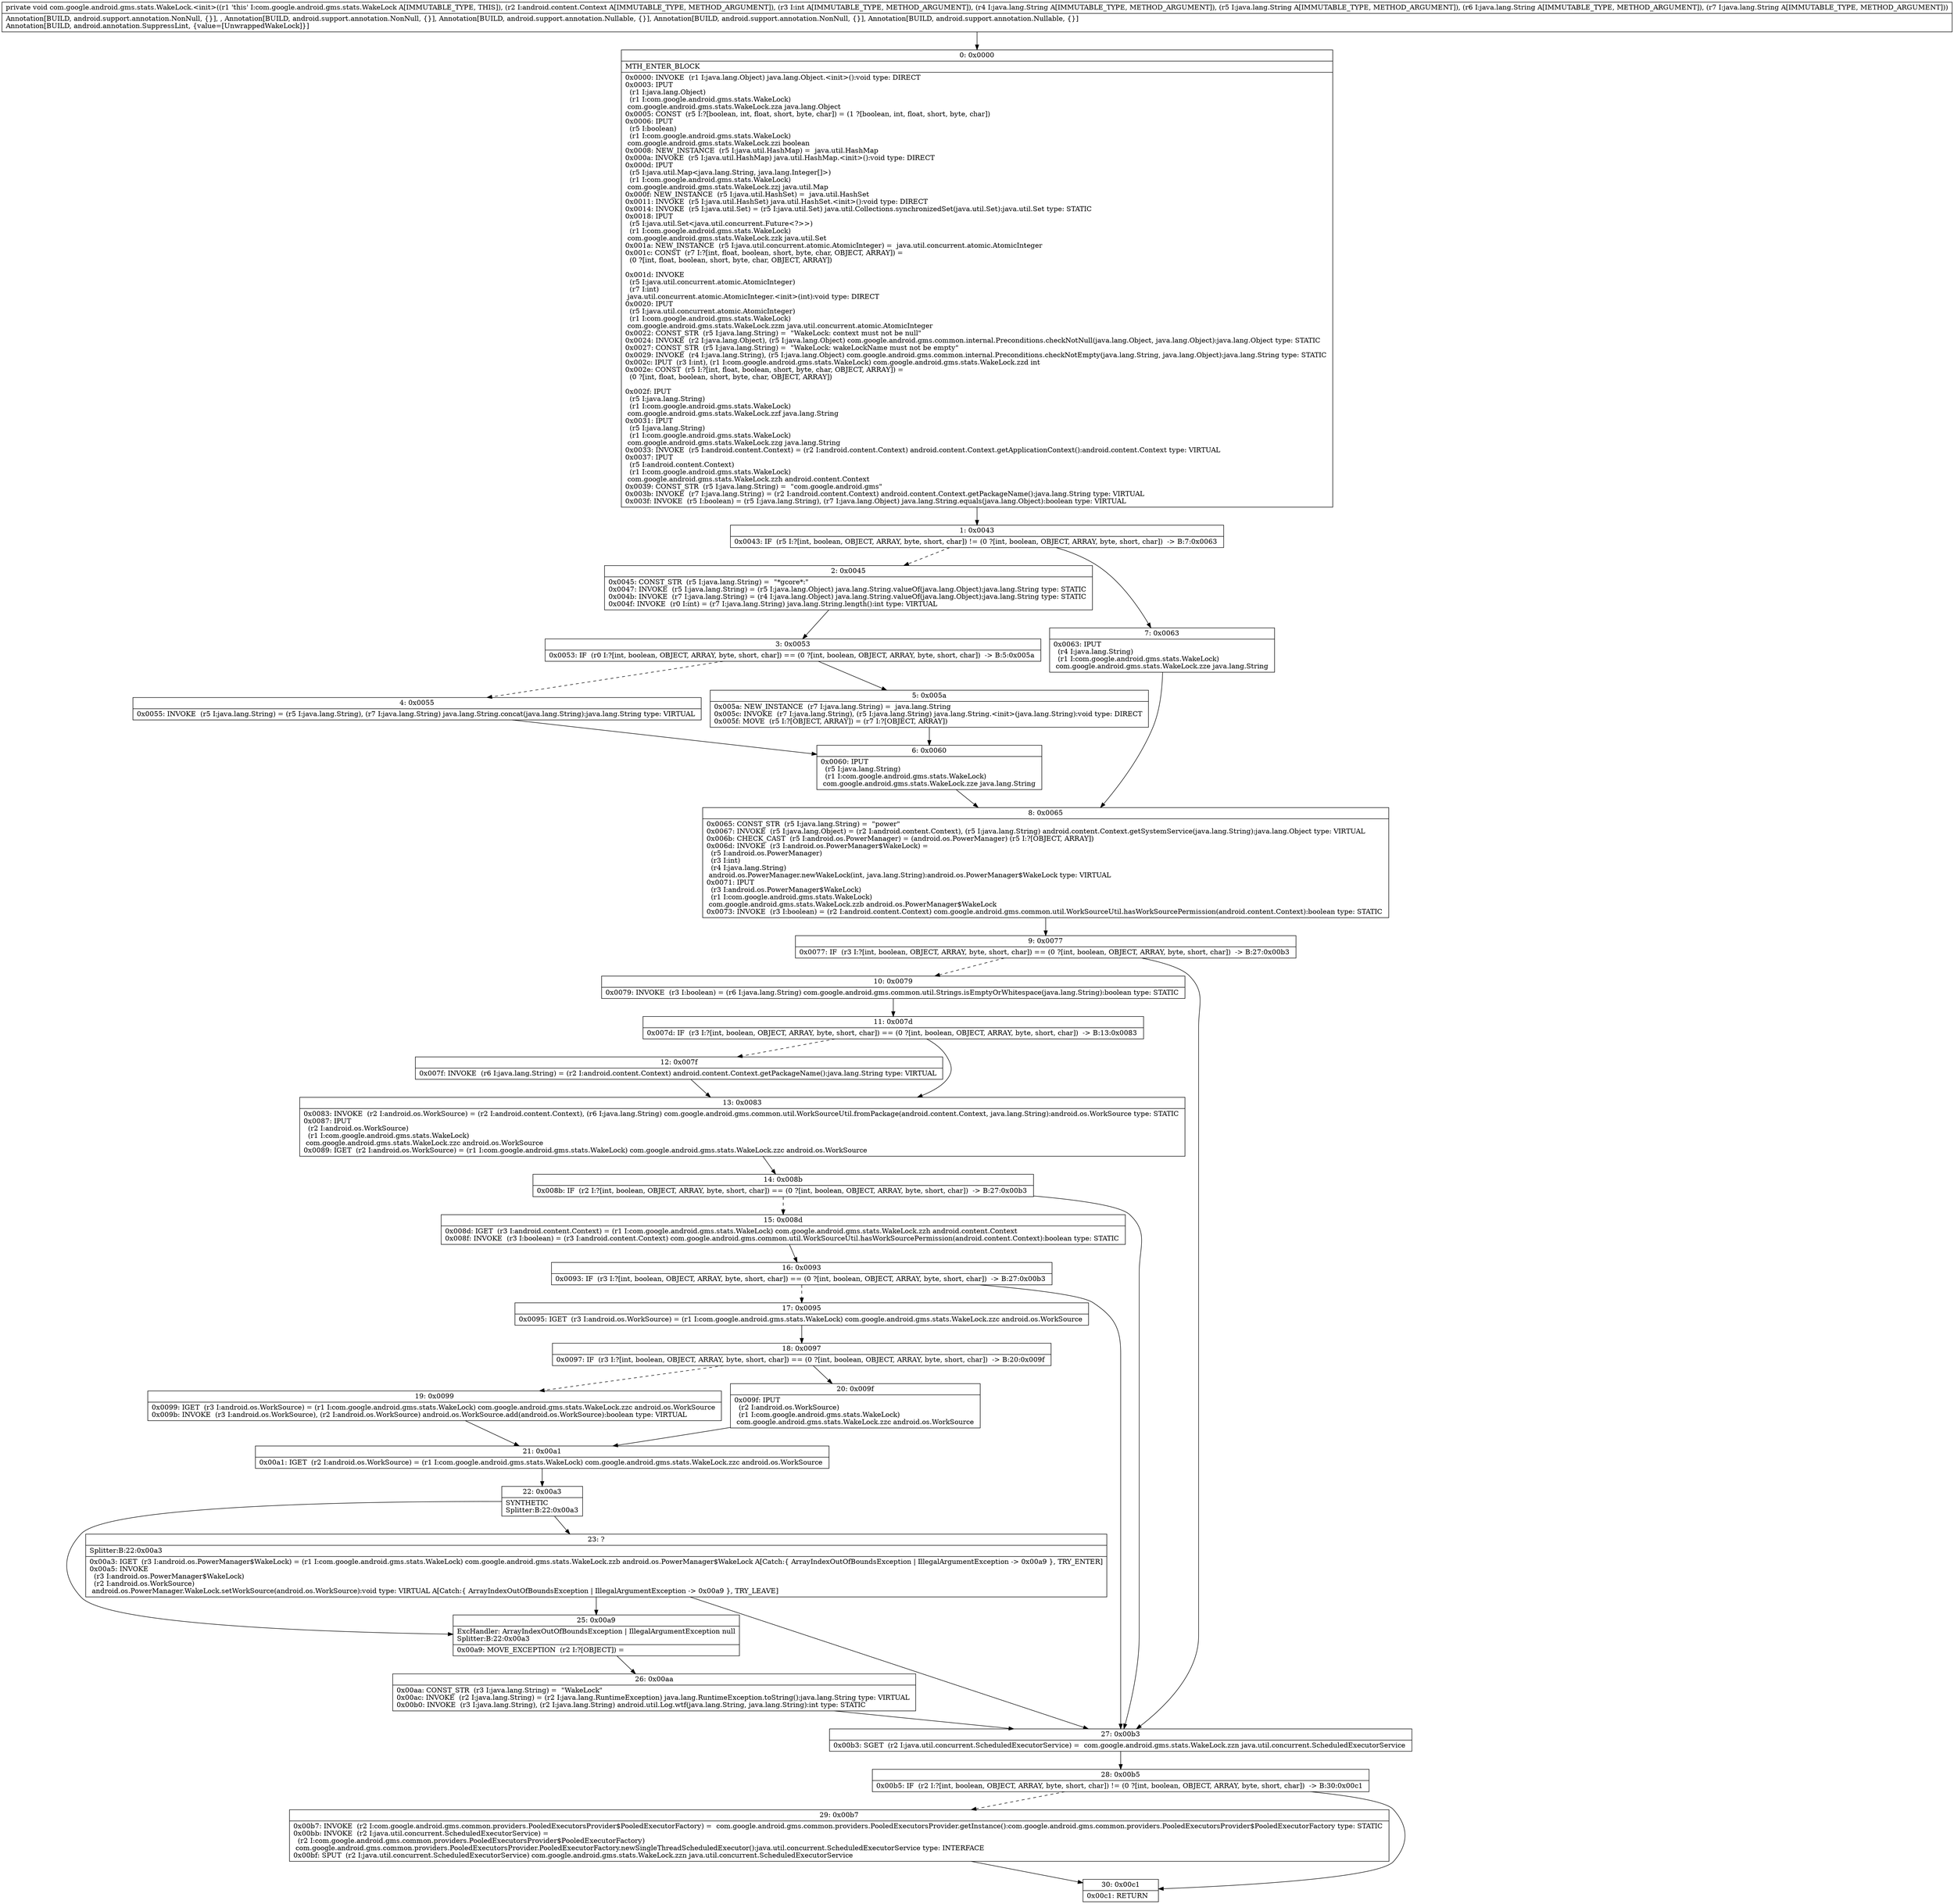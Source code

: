 digraph "CFG forcom.google.android.gms.stats.WakeLock.\<init\>(Landroid\/content\/Context;ILjava\/lang\/String;Ljava\/lang\/String;Ljava\/lang\/String;Ljava\/lang\/String;)V" {
Node_0 [shape=record,label="{0\:\ 0x0000|MTH_ENTER_BLOCK\l|0x0000: INVOKE  (r1 I:java.lang.Object) java.lang.Object.\<init\>():void type: DIRECT \l0x0003: IPUT  \l  (r1 I:java.lang.Object)\l  (r1 I:com.google.android.gms.stats.WakeLock)\l com.google.android.gms.stats.WakeLock.zza java.lang.Object \l0x0005: CONST  (r5 I:?[boolean, int, float, short, byte, char]) = (1 ?[boolean, int, float, short, byte, char]) \l0x0006: IPUT  \l  (r5 I:boolean)\l  (r1 I:com.google.android.gms.stats.WakeLock)\l com.google.android.gms.stats.WakeLock.zzi boolean \l0x0008: NEW_INSTANCE  (r5 I:java.util.HashMap) =  java.util.HashMap \l0x000a: INVOKE  (r5 I:java.util.HashMap) java.util.HashMap.\<init\>():void type: DIRECT \l0x000d: IPUT  \l  (r5 I:java.util.Map\<java.lang.String, java.lang.Integer[]\>)\l  (r1 I:com.google.android.gms.stats.WakeLock)\l com.google.android.gms.stats.WakeLock.zzj java.util.Map \l0x000f: NEW_INSTANCE  (r5 I:java.util.HashSet) =  java.util.HashSet \l0x0011: INVOKE  (r5 I:java.util.HashSet) java.util.HashSet.\<init\>():void type: DIRECT \l0x0014: INVOKE  (r5 I:java.util.Set) = (r5 I:java.util.Set) java.util.Collections.synchronizedSet(java.util.Set):java.util.Set type: STATIC \l0x0018: IPUT  \l  (r5 I:java.util.Set\<java.util.concurrent.Future\<?\>\>)\l  (r1 I:com.google.android.gms.stats.WakeLock)\l com.google.android.gms.stats.WakeLock.zzk java.util.Set \l0x001a: NEW_INSTANCE  (r5 I:java.util.concurrent.atomic.AtomicInteger) =  java.util.concurrent.atomic.AtomicInteger \l0x001c: CONST  (r7 I:?[int, float, boolean, short, byte, char, OBJECT, ARRAY]) = \l  (0 ?[int, float, boolean, short, byte, char, OBJECT, ARRAY])\l \l0x001d: INVOKE  \l  (r5 I:java.util.concurrent.atomic.AtomicInteger)\l  (r7 I:int)\l java.util.concurrent.atomic.AtomicInteger.\<init\>(int):void type: DIRECT \l0x0020: IPUT  \l  (r5 I:java.util.concurrent.atomic.AtomicInteger)\l  (r1 I:com.google.android.gms.stats.WakeLock)\l com.google.android.gms.stats.WakeLock.zzm java.util.concurrent.atomic.AtomicInteger \l0x0022: CONST_STR  (r5 I:java.lang.String) =  \"WakeLock: context must not be null\" \l0x0024: INVOKE  (r2 I:java.lang.Object), (r5 I:java.lang.Object) com.google.android.gms.common.internal.Preconditions.checkNotNull(java.lang.Object, java.lang.Object):java.lang.Object type: STATIC \l0x0027: CONST_STR  (r5 I:java.lang.String) =  \"WakeLock: wakeLockName must not be empty\" \l0x0029: INVOKE  (r4 I:java.lang.String), (r5 I:java.lang.Object) com.google.android.gms.common.internal.Preconditions.checkNotEmpty(java.lang.String, java.lang.Object):java.lang.String type: STATIC \l0x002c: IPUT  (r3 I:int), (r1 I:com.google.android.gms.stats.WakeLock) com.google.android.gms.stats.WakeLock.zzd int \l0x002e: CONST  (r5 I:?[int, float, boolean, short, byte, char, OBJECT, ARRAY]) = \l  (0 ?[int, float, boolean, short, byte, char, OBJECT, ARRAY])\l \l0x002f: IPUT  \l  (r5 I:java.lang.String)\l  (r1 I:com.google.android.gms.stats.WakeLock)\l com.google.android.gms.stats.WakeLock.zzf java.lang.String \l0x0031: IPUT  \l  (r5 I:java.lang.String)\l  (r1 I:com.google.android.gms.stats.WakeLock)\l com.google.android.gms.stats.WakeLock.zzg java.lang.String \l0x0033: INVOKE  (r5 I:android.content.Context) = (r2 I:android.content.Context) android.content.Context.getApplicationContext():android.content.Context type: VIRTUAL \l0x0037: IPUT  \l  (r5 I:android.content.Context)\l  (r1 I:com.google.android.gms.stats.WakeLock)\l com.google.android.gms.stats.WakeLock.zzh android.content.Context \l0x0039: CONST_STR  (r5 I:java.lang.String) =  \"com.google.android.gms\" \l0x003b: INVOKE  (r7 I:java.lang.String) = (r2 I:android.content.Context) android.content.Context.getPackageName():java.lang.String type: VIRTUAL \l0x003f: INVOKE  (r5 I:boolean) = (r5 I:java.lang.String), (r7 I:java.lang.Object) java.lang.String.equals(java.lang.Object):boolean type: VIRTUAL \l}"];
Node_1 [shape=record,label="{1\:\ 0x0043|0x0043: IF  (r5 I:?[int, boolean, OBJECT, ARRAY, byte, short, char]) != (0 ?[int, boolean, OBJECT, ARRAY, byte, short, char])  \-\> B:7:0x0063 \l}"];
Node_2 [shape=record,label="{2\:\ 0x0045|0x0045: CONST_STR  (r5 I:java.lang.String) =  \"*gcore*:\" \l0x0047: INVOKE  (r5 I:java.lang.String) = (r5 I:java.lang.Object) java.lang.String.valueOf(java.lang.Object):java.lang.String type: STATIC \l0x004b: INVOKE  (r7 I:java.lang.String) = (r4 I:java.lang.Object) java.lang.String.valueOf(java.lang.Object):java.lang.String type: STATIC \l0x004f: INVOKE  (r0 I:int) = (r7 I:java.lang.String) java.lang.String.length():int type: VIRTUAL \l}"];
Node_3 [shape=record,label="{3\:\ 0x0053|0x0053: IF  (r0 I:?[int, boolean, OBJECT, ARRAY, byte, short, char]) == (0 ?[int, boolean, OBJECT, ARRAY, byte, short, char])  \-\> B:5:0x005a \l}"];
Node_4 [shape=record,label="{4\:\ 0x0055|0x0055: INVOKE  (r5 I:java.lang.String) = (r5 I:java.lang.String), (r7 I:java.lang.String) java.lang.String.concat(java.lang.String):java.lang.String type: VIRTUAL \l}"];
Node_5 [shape=record,label="{5\:\ 0x005a|0x005a: NEW_INSTANCE  (r7 I:java.lang.String) =  java.lang.String \l0x005c: INVOKE  (r7 I:java.lang.String), (r5 I:java.lang.String) java.lang.String.\<init\>(java.lang.String):void type: DIRECT \l0x005f: MOVE  (r5 I:?[OBJECT, ARRAY]) = (r7 I:?[OBJECT, ARRAY]) \l}"];
Node_6 [shape=record,label="{6\:\ 0x0060|0x0060: IPUT  \l  (r5 I:java.lang.String)\l  (r1 I:com.google.android.gms.stats.WakeLock)\l com.google.android.gms.stats.WakeLock.zze java.lang.String \l}"];
Node_7 [shape=record,label="{7\:\ 0x0063|0x0063: IPUT  \l  (r4 I:java.lang.String)\l  (r1 I:com.google.android.gms.stats.WakeLock)\l com.google.android.gms.stats.WakeLock.zze java.lang.String \l}"];
Node_8 [shape=record,label="{8\:\ 0x0065|0x0065: CONST_STR  (r5 I:java.lang.String) =  \"power\" \l0x0067: INVOKE  (r5 I:java.lang.Object) = (r2 I:android.content.Context), (r5 I:java.lang.String) android.content.Context.getSystemService(java.lang.String):java.lang.Object type: VIRTUAL \l0x006b: CHECK_CAST  (r5 I:android.os.PowerManager) = (android.os.PowerManager) (r5 I:?[OBJECT, ARRAY]) \l0x006d: INVOKE  (r3 I:android.os.PowerManager$WakeLock) = \l  (r5 I:android.os.PowerManager)\l  (r3 I:int)\l  (r4 I:java.lang.String)\l android.os.PowerManager.newWakeLock(int, java.lang.String):android.os.PowerManager$WakeLock type: VIRTUAL \l0x0071: IPUT  \l  (r3 I:android.os.PowerManager$WakeLock)\l  (r1 I:com.google.android.gms.stats.WakeLock)\l com.google.android.gms.stats.WakeLock.zzb android.os.PowerManager$WakeLock \l0x0073: INVOKE  (r3 I:boolean) = (r2 I:android.content.Context) com.google.android.gms.common.util.WorkSourceUtil.hasWorkSourcePermission(android.content.Context):boolean type: STATIC \l}"];
Node_9 [shape=record,label="{9\:\ 0x0077|0x0077: IF  (r3 I:?[int, boolean, OBJECT, ARRAY, byte, short, char]) == (0 ?[int, boolean, OBJECT, ARRAY, byte, short, char])  \-\> B:27:0x00b3 \l}"];
Node_10 [shape=record,label="{10\:\ 0x0079|0x0079: INVOKE  (r3 I:boolean) = (r6 I:java.lang.String) com.google.android.gms.common.util.Strings.isEmptyOrWhitespace(java.lang.String):boolean type: STATIC \l}"];
Node_11 [shape=record,label="{11\:\ 0x007d|0x007d: IF  (r3 I:?[int, boolean, OBJECT, ARRAY, byte, short, char]) == (0 ?[int, boolean, OBJECT, ARRAY, byte, short, char])  \-\> B:13:0x0083 \l}"];
Node_12 [shape=record,label="{12\:\ 0x007f|0x007f: INVOKE  (r6 I:java.lang.String) = (r2 I:android.content.Context) android.content.Context.getPackageName():java.lang.String type: VIRTUAL \l}"];
Node_13 [shape=record,label="{13\:\ 0x0083|0x0083: INVOKE  (r2 I:android.os.WorkSource) = (r2 I:android.content.Context), (r6 I:java.lang.String) com.google.android.gms.common.util.WorkSourceUtil.fromPackage(android.content.Context, java.lang.String):android.os.WorkSource type: STATIC \l0x0087: IPUT  \l  (r2 I:android.os.WorkSource)\l  (r1 I:com.google.android.gms.stats.WakeLock)\l com.google.android.gms.stats.WakeLock.zzc android.os.WorkSource \l0x0089: IGET  (r2 I:android.os.WorkSource) = (r1 I:com.google.android.gms.stats.WakeLock) com.google.android.gms.stats.WakeLock.zzc android.os.WorkSource \l}"];
Node_14 [shape=record,label="{14\:\ 0x008b|0x008b: IF  (r2 I:?[int, boolean, OBJECT, ARRAY, byte, short, char]) == (0 ?[int, boolean, OBJECT, ARRAY, byte, short, char])  \-\> B:27:0x00b3 \l}"];
Node_15 [shape=record,label="{15\:\ 0x008d|0x008d: IGET  (r3 I:android.content.Context) = (r1 I:com.google.android.gms.stats.WakeLock) com.google.android.gms.stats.WakeLock.zzh android.content.Context \l0x008f: INVOKE  (r3 I:boolean) = (r3 I:android.content.Context) com.google.android.gms.common.util.WorkSourceUtil.hasWorkSourcePermission(android.content.Context):boolean type: STATIC \l}"];
Node_16 [shape=record,label="{16\:\ 0x0093|0x0093: IF  (r3 I:?[int, boolean, OBJECT, ARRAY, byte, short, char]) == (0 ?[int, boolean, OBJECT, ARRAY, byte, short, char])  \-\> B:27:0x00b3 \l}"];
Node_17 [shape=record,label="{17\:\ 0x0095|0x0095: IGET  (r3 I:android.os.WorkSource) = (r1 I:com.google.android.gms.stats.WakeLock) com.google.android.gms.stats.WakeLock.zzc android.os.WorkSource \l}"];
Node_18 [shape=record,label="{18\:\ 0x0097|0x0097: IF  (r3 I:?[int, boolean, OBJECT, ARRAY, byte, short, char]) == (0 ?[int, boolean, OBJECT, ARRAY, byte, short, char])  \-\> B:20:0x009f \l}"];
Node_19 [shape=record,label="{19\:\ 0x0099|0x0099: IGET  (r3 I:android.os.WorkSource) = (r1 I:com.google.android.gms.stats.WakeLock) com.google.android.gms.stats.WakeLock.zzc android.os.WorkSource \l0x009b: INVOKE  (r3 I:android.os.WorkSource), (r2 I:android.os.WorkSource) android.os.WorkSource.add(android.os.WorkSource):boolean type: VIRTUAL \l}"];
Node_20 [shape=record,label="{20\:\ 0x009f|0x009f: IPUT  \l  (r2 I:android.os.WorkSource)\l  (r1 I:com.google.android.gms.stats.WakeLock)\l com.google.android.gms.stats.WakeLock.zzc android.os.WorkSource \l}"];
Node_21 [shape=record,label="{21\:\ 0x00a1|0x00a1: IGET  (r2 I:android.os.WorkSource) = (r1 I:com.google.android.gms.stats.WakeLock) com.google.android.gms.stats.WakeLock.zzc android.os.WorkSource \l}"];
Node_22 [shape=record,label="{22\:\ 0x00a3|SYNTHETIC\lSplitter:B:22:0x00a3\l}"];
Node_23 [shape=record,label="{23\:\ ?|Splitter:B:22:0x00a3\l|0x00a3: IGET  (r3 I:android.os.PowerManager$WakeLock) = (r1 I:com.google.android.gms.stats.WakeLock) com.google.android.gms.stats.WakeLock.zzb android.os.PowerManager$WakeLock A[Catch:\{ ArrayIndexOutOfBoundsException \| IllegalArgumentException \-\> 0x00a9 \}, TRY_ENTER]\l0x00a5: INVOKE  \l  (r3 I:android.os.PowerManager$WakeLock)\l  (r2 I:android.os.WorkSource)\l android.os.PowerManager.WakeLock.setWorkSource(android.os.WorkSource):void type: VIRTUAL A[Catch:\{ ArrayIndexOutOfBoundsException \| IllegalArgumentException \-\> 0x00a9 \}, TRY_LEAVE]\l}"];
Node_25 [shape=record,label="{25\:\ 0x00a9|ExcHandler: ArrayIndexOutOfBoundsException \| IllegalArgumentException null\lSplitter:B:22:0x00a3\l|0x00a9: MOVE_EXCEPTION  (r2 I:?[OBJECT]) =  \l}"];
Node_26 [shape=record,label="{26\:\ 0x00aa|0x00aa: CONST_STR  (r3 I:java.lang.String) =  \"WakeLock\" \l0x00ac: INVOKE  (r2 I:java.lang.String) = (r2 I:java.lang.RuntimeException) java.lang.RuntimeException.toString():java.lang.String type: VIRTUAL \l0x00b0: INVOKE  (r3 I:java.lang.String), (r2 I:java.lang.String) android.util.Log.wtf(java.lang.String, java.lang.String):int type: STATIC \l}"];
Node_27 [shape=record,label="{27\:\ 0x00b3|0x00b3: SGET  (r2 I:java.util.concurrent.ScheduledExecutorService) =  com.google.android.gms.stats.WakeLock.zzn java.util.concurrent.ScheduledExecutorService \l}"];
Node_28 [shape=record,label="{28\:\ 0x00b5|0x00b5: IF  (r2 I:?[int, boolean, OBJECT, ARRAY, byte, short, char]) != (0 ?[int, boolean, OBJECT, ARRAY, byte, short, char])  \-\> B:30:0x00c1 \l}"];
Node_29 [shape=record,label="{29\:\ 0x00b7|0x00b7: INVOKE  (r2 I:com.google.android.gms.common.providers.PooledExecutorsProvider$PooledExecutorFactory) =  com.google.android.gms.common.providers.PooledExecutorsProvider.getInstance():com.google.android.gms.common.providers.PooledExecutorsProvider$PooledExecutorFactory type: STATIC \l0x00bb: INVOKE  (r2 I:java.util.concurrent.ScheduledExecutorService) = \l  (r2 I:com.google.android.gms.common.providers.PooledExecutorsProvider$PooledExecutorFactory)\l com.google.android.gms.common.providers.PooledExecutorsProvider.PooledExecutorFactory.newSingleThreadScheduledExecutor():java.util.concurrent.ScheduledExecutorService type: INTERFACE \l0x00bf: SPUT  (r2 I:java.util.concurrent.ScheduledExecutorService) com.google.android.gms.stats.WakeLock.zzn java.util.concurrent.ScheduledExecutorService \l}"];
Node_30 [shape=record,label="{30\:\ 0x00c1|0x00c1: RETURN   \l}"];
MethodNode[shape=record,label="{private void com.google.android.gms.stats.WakeLock.\<init\>((r1 'this' I:com.google.android.gms.stats.WakeLock A[IMMUTABLE_TYPE, THIS]), (r2 I:android.content.Context A[IMMUTABLE_TYPE, METHOD_ARGUMENT]), (r3 I:int A[IMMUTABLE_TYPE, METHOD_ARGUMENT]), (r4 I:java.lang.String A[IMMUTABLE_TYPE, METHOD_ARGUMENT]), (r5 I:java.lang.String A[IMMUTABLE_TYPE, METHOD_ARGUMENT]), (r6 I:java.lang.String A[IMMUTABLE_TYPE, METHOD_ARGUMENT]), (r7 I:java.lang.String A[IMMUTABLE_TYPE, METHOD_ARGUMENT]))  | Annotation[BUILD, android.support.annotation.NonNull, \{\}], , Annotation[BUILD, android.support.annotation.NonNull, \{\}], Annotation[BUILD, android.support.annotation.Nullable, \{\}], Annotation[BUILD, android.support.annotation.NonNull, \{\}], Annotation[BUILD, android.support.annotation.Nullable, \{\}]\lAnnotation[BUILD, android.annotation.SuppressLint, \{value=[UnwrappedWakeLock]\}]\l}"];
MethodNode -> Node_0;
Node_0 -> Node_1;
Node_1 -> Node_2[style=dashed];
Node_1 -> Node_7;
Node_2 -> Node_3;
Node_3 -> Node_4[style=dashed];
Node_3 -> Node_5;
Node_4 -> Node_6;
Node_5 -> Node_6;
Node_6 -> Node_8;
Node_7 -> Node_8;
Node_8 -> Node_9;
Node_9 -> Node_10[style=dashed];
Node_9 -> Node_27;
Node_10 -> Node_11;
Node_11 -> Node_12[style=dashed];
Node_11 -> Node_13;
Node_12 -> Node_13;
Node_13 -> Node_14;
Node_14 -> Node_15[style=dashed];
Node_14 -> Node_27;
Node_15 -> Node_16;
Node_16 -> Node_17[style=dashed];
Node_16 -> Node_27;
Node_17 -> Node_18;
Node_18 -> Node_19[style=dashed];
Node_18 -> Node_20;
Node_19 -> Node_21;
Node_20 -> Node_21;
Node_21 -> Node_22;
Node_22 -> Node_23;
Node_22 -> Node_25;
Node_23 -> Node_25;
Node_23 -> Node_27;
Node_25 -> Node_26;
Node_26 -> Node_27;
Node_27 -> Node_28;
Node_28 -> Node_29[style=dashed];
Node_28 -> Node_30;
Node_29 -> Node_30;
}

